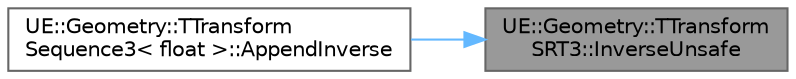 digraph "UE::Geometry::TTransformSRT3::InverseUnsafe"
{
 // INTERACTIVE_SVG=YES
 // LATEX_PDF_SIZE
  bgcolor="transparent";
  edge [fontname=Helvetica,fontsize=10,labelfontname=Helvetica,labelfontsize=10];
  node [fontname=Helvetica,fontsize=10,shape=box,height=0.2,width=0.4];
  rankdir="RL";
  Node1 [id="Node000001",label="UE::Geometry::TTransform\lSRT3::InverseUnsafe",height=0.2,width=0.4,color="gray40", fillcolor="grey60", style="filled", fontcolor="black",tooltip="Attempts to return an inverse, but will give an incorrect result if the transform has both non-unifor..."];
  Node1 -> Node2 [id="edge1_Node000001_Node000002",dir="back",color="steelblue1",style="solid",tooltip=" "];
  Node2 [id="Node000002",label="UE::Geometry::TTransform\lSequence3\< float \>::AppendInverse",height=0.2,width=0.4,color="grey40", fillcolor="white", style="filled",URL="$df/da0/classUE_1_1Geometry_1_1TTransformSequence3.html#a8e9af4a99e5edb784edd981f263c1685",tooltip=" "];
}
